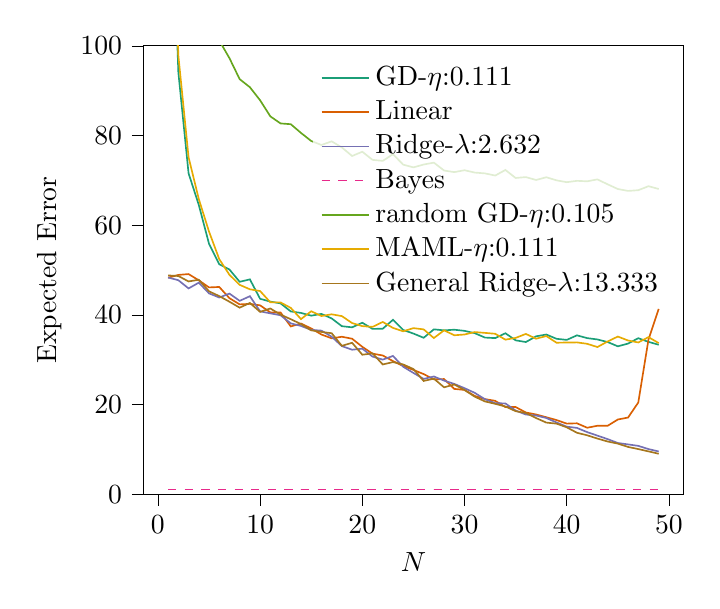 % This file was created with tikzplotlib v0.10.1.
\begin{tikzpicture}

\definecolor{chocolate217952}{RGB}{217,95,2}
\definecolor{darkcyan27158119}{RGB}{27,158,119}
\definecolor{darkgoldenrod16611829}{RGB}{166,118,29}
\definecolor{darkgray176}{RGB}{176,176,176}
\definecolor{deeppink23141138}{RGB}{231,41,138}
\definecolor{lightslategray117112179}{RGB}{117,112,179}
\definecolor{olivedrab10216630}{RGB}{102,166,30}
\definecolor{orange2301712}{RGB}{230,171,2}

\begin{axis}[
legend cell align={left},
legend style={fill opacity=0.8, draw opacity=1, text opacity=1, draw=none},
tick align=outside,
tick pos=left,
x grid style={darkgray176},
xlabel={\(\displaystyle N\)},
xmin=-1.4, xmax=51.4,
xtick style={color=black},
y grid style={darkgray176},
ylabel={Expected Error},
ymin=0.0, ymax=100.0,
ytick style={color=black}
]
\addplot [semithick, darkcyan27158119]
table {%
1 159.03
2 94.095
3 71.561
4 64.515
5 55.849
6 51.282
7 50.106
8 47.362
9 47.904
10 43.569
11 42.945
12 42.551
13 40.751
14 40.418
15 39.808
16 40.199
17 39.197
18 37.458
19 37.205
20 38.233
21 36.853
22 36.898
23 38.888
24 36.607
25 35.821
26 34.875
27 36.755
28 36.533
29 36.676
30 36.418
31 35.901
32 34.921
33 34.804
34 35.888
35 34.307
36 33.924
37 35.201
38 35.603
39 34.649
40 34.403
41 35.419
42 34.802
43 34.502
44 33.926
45 32.97
46 33.584
47 34.785
48 33.959
49 33.321
};
\addlegendentry{GD-$\eta$:0.111}
\addplot [semithick, chocolate217952]
table {%
1 48.266
2 48.898
3 49.083
4 47.697
5 46.111
6 46.209
7 43.708
8 42.322
9 42.438
10 42.11
11 40.538
12 40.52
13 37.405
14 38.049
15 36.957
16 35.603
17 34.756
18 35.104
19 34.665
20 32.859
21 31.336
22 30.927
23 29.677
24 28.576
25 27.714
26 26.774
27 25.609
28 25.669
29 23.47
30 23.246
31 21.905
32 21.196
33 20.812
34 19.416
35 19.428
36 18.211
37 17.767
38 17.153
39 16.525
40 15.728
41 15.799
42 14.809
43 15.25
44 15.244
45 16.645
46 17.084
47 20.439
48 34.512
49 41.308
};
\addlegendentry{Linear}
\addplot [semithick, lightslategray117112179]
table {%
1 48.318
2 47.718
3 45.883
4 47.17
5 44.782
6 43.856
7 44.735
8 43.115
9 44.152
10 40.762
11 40.326
12 39.895
13 38.091
14 37.517
15 36.634
16 36.47
17 35.12
18 33.012
19 32.215
20 32.437
21 30.68
22 30.001
23 30.827
24 28.402
25 27.036
26 25.699
27 26.243
28 25.319
29 24.585
30 23.637
31 22.592
32 21.158
33 20.3
34 20.226
35 18.643
36 17.757
37 17.536
38 16.978
39 15.985
40 15.051
41 14.77
42 13.833
43 13.056
44 12.274
45 11.403
46 11.095
47 10.768
48 10.046
49 9.517
};
\addlegendentry{Ridge-$\lambda$:2.632}
\addplot [semithick, deeppink23141138, dashed]
table {%
1 1.0
2 1.0
3 1.0
4 1.0
5 1.0
6 1.0
7 1.0
8 1.0
9 1.0
10 1.0
11 1.0
12 1.0
13 1.0
14 1.0
15 1.0
16 1.0
17 1.0
18 1.0
19 1.0
20 1.0
21 1.0
22 1.0
23 1.0
24 1.0
25 1.0
26 1.0
27 1.0
28 1.0
29 1.0
30 1.0
31 1.0
32 1.0
33 1.0
34 1.0
35 1.0
36 1.0
37 1.0
38 1.0
39 1.0
40 1.0
41 1.0
42 1.0
43 1.0
44 1.0
45 1.0
46 1.0
47 1.0
48 1.0
49 1.0
};
\addlegendentry{Bayes}
\addplot [semithick, olivedrab10216630]
table {%
1 319.505
2 179.278
3 138.688
4 122.579
5 110.85
6 101.197
7 97.242
8 92.56
9 90.765
10 87.85
11 84.264
12 82.682
13 82.516
14 80.569
15 78.768
16 77.881
17 78.693
18 77.328
19 75.424
20 76.376
21 74.559
22 74.332
23 75.824
24 73.492
25 72.882
26 73.521
27 73.942
28 72.183
29 71.826
30 72.249
31 71.725
32 71.544
33 71.062
34 72.306
35 70.52
36 70.715
37 70.074
38 70.683
39 69.995
40 69.582
41 69.883
42 69.776
43 70.206
44 69.107
45 68.058
46 67.636
47 67.792
48 68.688
49 68.063
};
\addlegendentry{random GD-$\eta$:0.105}
\addplot [semithick, orange2301712]
table {%
1 163.423
2 97.857
3 75.141
4 65.82
5 58.573
6 52.423
7 48.916
8 46.683
9 45.691
10 45.298
11 42.789
12 42.76
13 41.543
14 39.044
15 40.79
16 39.728
17 40.111
18 39.708
19 38.161
20 37.473
21 37.305
22 38.407
23 37.073
24 36.325
25 37.029
26 36.749
27 34.818
28 36.539
29 35.436
30 35.606
31 36.149
32 35.968
33 35.772
34 34.457
35 34.848
36 35.737
37 34.665
38 35.262
39 33.772
40 33.822
41 33.843
42 33.531
43 32.808
44 34.048
45 35.149
46 34.269
47 33.832
48 35.018
49 33.689
};
\addlegendentry{MAML-$\eta$:0.111}
\addplot [semithick, darkgoldenrod16611829]
table {%
1 48.781
2 48.659
3 47.439
4 47.82
5 45.239
6 44.174
7 42.918
8 41.592
9 42.641
10 40.648
11 41.408
12 40.044
13 39.018
14 37.938
15 36.536
16 36.179
17 35.894
18 33.077
19 33.762
20 31.093
21 31.403
22 28.923
23 29.453
24 28.927
25 27.904
26 25.248
27 25.759
28 23.823
29 24.453
30 23.229
31 21.739
32 20.676
33 20.141
34 19.549
35 18.507
36 18.097
37 16.969
38 15.958
39 15.724
40 14.908
41 13.686
42 13.123
43 12.397
44 11.738
45 11.266
46 10.527
47 10.052
48 9.534
49 9.006
};
\addlegendentry{General Ridge-$\lambda$:13.333}
\end{axis}

\end{tikzpicture}

